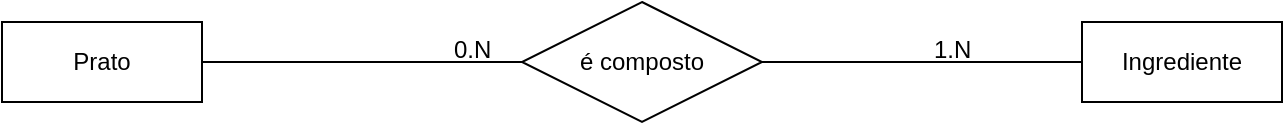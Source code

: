 <mxfile version="24.7.6" pages="2">
  <diagram name="Página-1" id="TRZotYayYNzoTUSW6TAv">
    <mxGraphModel dx="880" dy="426" grid="1" gridSize="13" guides="1" tooltips="1" connect="1" arrows="1" fold="1" page="1" pageScale="1" pageWidth="827" pageHeight="1169" math="0" shadow="0">
      <root>
        <mxCell id="0" />
        <mxCell id="1" parent="0" />
        <mxCell id="bRfAIXyVk3TQGncqBJ2U-1" value="Prato" style="whiteSpace=wrap;html=1;align=center;" vertex="1" parent="1">
          <mxGeometry x="100" y="90" width="100" height="40" as="geometry" />
        </mxCell>
        <mxCell id="bRfAIXyVk3TQGncqBJ2U-2" value="Ingrediente" style="whiteSpace=wrap;html=1;align=center;" vertex="1" parent="1">
          <mxGeometry x="640" y="90" width="100" height="40" as="geometry" />
        </mxCell>
        <mxCell id="bRfAIXyVk3TQGncqBJ2U-3" value="é composto" style="shape=rhombus;perimeter=rhombusPerimeter;whiteSpace=wrap;html=1;align=center;" vertex="1" parent="1">
          <mxGeometry x="360" y="80" width="120" height="60" as="geometry" />
        </mxCell>
        <mxCell id="bRfAIXyVk3TQGncqBJ2U-5" value="0.N" style="text;strokeColor=none;fillColor=none;spacingLeft=4;spacingRight=4;overflow=hidden;rotatable=0;points=[[0,0.5],[1,0.5]];portConstraint=eastwest;fontSize=12;whiteSpace=wrap;html=1;" vertex="1" parent="1">
          <mxGeometry x="320" y="90" width="40" height="30" as="geometry" />
        </mxCell>
        <mxCell id="bRfAIXyVk3TQGncqBJ2U-6" value="1.N" style="text;strokeColor=none;fillColor=none;spacingLeft=4;spacingRight=4;overflow=hidden;rotatable=0;points=[[0,0.5],[1,0.5]];portConstraint=eastwest;fontSize=12;whiteSpace=wrap;html=1;" vertex="1" parent="1">
          <mxGeometry x="560" y="90" width="40" height="30" as="geometry" />
        </mxCell>
        <mxCell id="bRfAIXyVk3TQGncqBJ2U-9" value="" style="endArrow=none;html=1;rounded=0;exitX=1;exitY=0.5;exitDx=0;exitDy=0;" edge="1" parent="1" source="bRfAIXyVk3TQGncqBJ2U-3">
          <mxGeometry relative="1" as="geometry">
            <mxPoint x="490" y="110" as="sourcePoint" />
            <mxPoint x="640" y="110" as="targetPoint" />
          </mxGeometry>
        </mxCell>
        <mxCell id="bRfAIXyVk3TQGncqBJ2U-10" value="" style="endArrow=none;html=1;rounded=0;" edge="1" parent="1">
          <mxGeometry relative="1" as="geometry">
            <mxPoint x="200" y="110" as="sourcePoint" />
            <mxPoint x="360" y="110" as="targetPoint" />
          </mxGeometry>
        </mxCell>
      </root>
    </mxGraphModel>
  </diagram>
  <diagram id="M5upyTRmHBy508mXputD" name="l1.exerc02.engenheiro">
    <mxGraphModel dx="1035" dy="501" grid="1" gridSize="13" guides="1" tooltips="1" connect="1" arrows="1" fold="1" page="1" pageScale="1" pageWidth="690" pageHeight="980" math="0" shadow="0">
      <root>
        <mxCell id="0" />
        <mxCell id="1" parent="0" />
        <mxCell id="dpVU-2KZCT42mcMHVV1A-1" value="Produto" style="whiteSpace=wrap;html=1;align=center;" vertex="1" parent="1">
          <mxGeometry x="234" y="197" width="100" height="40" as="geometry" />
        </mxCell>
        <mxCell id="dpVU-2KZCT42mcMHVV1A-2" value="É responsável" style="shape=rhombus;perimeter=rhombusPerimeter;whiteSpace=wrap;html=1;align=center;" vertex="1" parent="1">
          <mxGeometry x="494" y="187" width="120" height="60" as="geometry" />
        </mxCell>
        <mxCell id="dpVU-2KZCT42mcMHVV1A-3" value="Engenheiro" style="whiteSpace=wrap;html=1;align=center;" vertex="1" parent="1">
          <mxGeometry x="774" y="197" width="100" height="40" as="geometry" />
        </mxCell>
        <mxCell id="dpVU-2KZCT42mcMHVV1A-4" value="" style="endArrow=none;html=1;rounded=0;" edge="1" parent="1">
          <mxGeometry relative="1" as="geometry">
            <mxPoint x="334" y="216.5" as="sourcePoint" />
            <mxPoint x="494" y="216.5" as="targetPoint" />
          </mxGeometry>
        </mxCell>
        <mxCell id="dpVU-2KZCT42mcMHVV1A-5" value="" style="endArrow=none;html=1;rounded=0;exitX=1;exitY=0.5;exitDx=0;exitDy=0;entryX=0;entryY=0.5;entryDx=0;entryDy=0;" edge="1" parent="1" source="dpVU-2KZCT42mcMHVV1A-2" target="dpVU-2KZCT42mcMHVV1A-3">
          <mxGeometry relative="1" as="geometry">
            <mxPoint x="624" y="216.5" as="sourcePoint" />
            <mxPoint x="764" y="217" as="targetPoint" />
          </mxGeometry>
        </mxCell>
        <mxCell id="dpVU-2KZCT42mcMHVV1A-6" value="0:N" style="text;html=1;align=center;verticalAlign=middle;resizable=0;points=[];autosize=1;strokeColor=none;fillColor=none;" vertex="1" parent="1">
          <mxGeometry x="394" y="197" width="40" height="30" as="geometry" />
        </mxCell>
        <mxCell id="dpVU-2KZCT42mcMHVV1A-7" value="1&lt;span style=&quot;background-color: initial;&quot;&gt;:1&lt;/span&gt;" style="text;html=1;align=center;verticalAlign=middle;resizable=0;points=[];autosize=1;strokeColor=none;fillColor=none;" vertex="1" parent="1">
          <mxGeometry x="684" y="197" width="40" height="30" as="geometry" />
        </mxCell>
        <mxCell id="dpVU-2KZCT42mcMHVV1A-8" value="CÓDIGO" style="ellipse;whiteSpace=wrap;html=1;align=center;fontStyle=4;" vertex="1" parent="1">
          <mxGeometry x="901" y="117" width="100" height="40" as="geometry" />
        </mxCell>
        <mxCell id="dpVU-2KZCT42mcMHVV1A-9" value="Nome" style="ellipse;whiteSpace=wrap;html=1;align=center;" vertex="1" parent="1">
          <mxGeometry x="966" y="157" width="100" height="40" as="geometry" />
        </mxCell>
        <mxCell id="dpVU-2KZCT42mcMHVV1A-10" value="Genero" style="ellipse;whiteSpace=wrap;html=1;align=center;" vertex="1" parent="1">
          <mxGeometry x="979" y="197" width="100" height="40" as="geometry" />
        </mxCell>
        <mxCell id="dpVU-2KZCT42mcMHVV1A-11" value="Dt Nascimento" style="ellipse;whiteSpace=wrap;html=1;align=center;" vertex="1" parent="1">
          <mxGeometry x="1001" y="237" width="100" height="40" as="geometry" />
        </mxCell>
        <mxCell id="dpVU-2KZCT42mcMHVV1A-12" value="CREA" style="ellipse;whiteSpace=wrap;html=1;align=center;" vertex="1" parent="1">
          <mxGeometry x="940" y="277" width="100" height="40" as="geometry" />
        </mxCell>
        <mxCell id="dpVU-2KZCT42mcMHVV1A-13" value="" style="ellipse;whiteSpace=wrap;html=1;align=center;" vertex="1" parent="1">
          <mxGeometry x="1018" y="338" width="100" height="40" as="geometry" />
        </mxCell>
        <mxCell id="dpVU-2KZCT42mcMHVV1A-17" value="" style="endArrow=none;html=1;rounded=0;entryX=0;entryY=1;entryDx=0;entryDy=0;" edge="1" parent="1" target="dpVU-2KZCT42mcMHVV1A-8">
          <mxGeometry width="50" height="50" relative="1" as="geometry">
            <mxPoint x="849" y="195.5" as="sourcePoint" />
            <mxPoint x="953" y="158.5" as="targetPoint" />
          </mxGeometry>
        </mxCell>
        <mxCell id="dpVU-2KZCT42mcMHVV1A-18" value="" style="endArrow=none;html=1;rounded=0;entryX=0;entryY=0.5;entryDx=0;entryDy=0;exitX=1;exitY=0;exitDx=0;exitDy=0;" edge="1" parent="1" source="dpVU-2KZCT42mcMHVV1A-3" target="dpVU-2KZCT42mcMHVV1A-9">
          <mxGeometry width="50" height="50" relative="1" as="geometry">
            <mxPoint x="862" y="208.5" as="sourcePoint" />
            <mxPoint x="929" y="164" as="targetPoint" />
          </mxGeometry>
        </mxCell>
        <mxCell id="dpVU-2KZCT42mcMHVV1A-19" value="" style="endArrow=none;html=1;rounded=0;entryX=0;entryY=0.5;entryDx=0;entryDy=0;" edge="1" parent="1" target="dpVU-2KZCT42mcMHVV1A-10">
          <mxGeometry width="50" height="50" relative="1" as="geometry">
            <mxPoint x="875" y="221.5" as="sourcePoint" />
            <mxPoint x="979" y="190" as="targetPoint" />
          </mxGeometry>
        </mxCell>
        <mxCell id="dpVU-2KZCT42mcMHVV1A-20" value="" style="endArrow=none;html=1;rounded=0;entryX=0;entryY=0.5;entryDx=0;entryDy=0;exitX=1;exitY=0.75;exitDx=0;exitDy=0;" edge="1" parent="1" source="dpVU-2KZCT42mcMHVV1A-3" target="dpVU-2KZCT42mcMHVV1A-11">
          <mxGeometry width="50" height="50" relative="1" as="geometry">
            <mxPoint x="888" y="234.5" as="sourcePoint" />
            <mxPoint x="992" y="230" as="targetPoint" />
          </mxGeometry>
        </mxCell>
        <mxCell id="dpVU-2KZCT42mcMHVV1A-22" value="" style="endArrow=none;html=1;rounded=0;exitX=0.93;exitY=1;exitDx=0;exitDy=0;exitPerimeter=0;" edge="1" parent="1" source="dpVU-2KZCT42mcMHVV1A-3" target="dpVU-2KZCT42mcMHVV1A-12">
          <mxGeometry width="50" height="50" relative="1" as="geometry">
            <mxPoint x="900" y="253" as="sourcePoint" />
            <mxPoint x="1027" y="283" as="targetPoint" />
          </mxGeometry>
        </mxCell>
        <mxCell id="dpVU-2KZCT42mcMHVV1A-23" value="" style="endArrow=none;html=1;rounded=0;entryX=0;entryY=0;entryDx=0;entryDy=0;exitX=0.74;exitY=1;exitDx=0;exitDy=0;exitPerimeter=0;" edge="1" parent="1" source="dpVU-2KZCT42mcMHVV1A-12" target="dpVU-2KZCT42mcMHVV1A-13">
          <mxGeometry width="50" height="50" relative="1" as="geometry">
            <mxPoint x="901" y="299" as="sourcePoint" />
            <mxPoint x="1028" y="329" as="targetPoint" />
          </mxGeometry>
        </mxCell>
        <mxCell id="dpVU-2KZCT42mcMHVV1A-24" value="" style="ellipse;whiteSpace=wrap;html=1;align=center;" vertex="1" parent="1">
          <mxGeometry x="866" y="338" width="100" height="40" as="geometry" />
        </mxCell>
        <mxCell id="dpVU-2KZCT42mcMHVV1A-25" value="" style="ellipse;whiteSpace=wrap;html=1;align=center;" vertex="1" parent="1">
          <mxGeometry x="940" y="378" width="100" height="40" as="geometry" />
        </mxCell>
        <mxCell id="dpVU-2KZCT42mcMHVV1A-27" value="" style="endArrow=none;html=1;rounded=0;exitX=0.5;exitY=1;exitDx=0;exitDy=0;" edge="1" parent="1" source="dpVU-2KZCT42mcMHVV1A-12">
          <mxGeometry width="50" height="50" relative="1" as="geometry">
            <mxPoint x="1040" y="343" as="sourcePoint" />
            <mxPoint x="1005" y="377" as="targetPoint" />
          </mxGeometry>
        </mxCell>
        <mxCell id="dpVU-2KZCT42mcMHVV1A-28" value="" style="endArrow=none;html=1;rounded=0;entryX=0.65;entryY=0;entryDx=0;entryDy=0;exitX=0.24;exitY=0.875;exitDx=0;exitDy=0;exitPerimeter=0;entryPerimeter=0;" edge="1" parent="1" source="dpVU-2KZCT42mcMHVV1A-12" target="dpVU-2KZCT42mcMHVV1A-24">
          <mxGeometry width="50" height="50" relative="1" as="geometry">
            <mxPoint x="1040" y="343" as="sourcePoint" />
            <mxPoint x="1059" y="370" as="targetPoint" />
          </mxGeometry>
        </mxCell>
      </root>
    </mxGraphModel>
  </diagram>
</mxfile>
